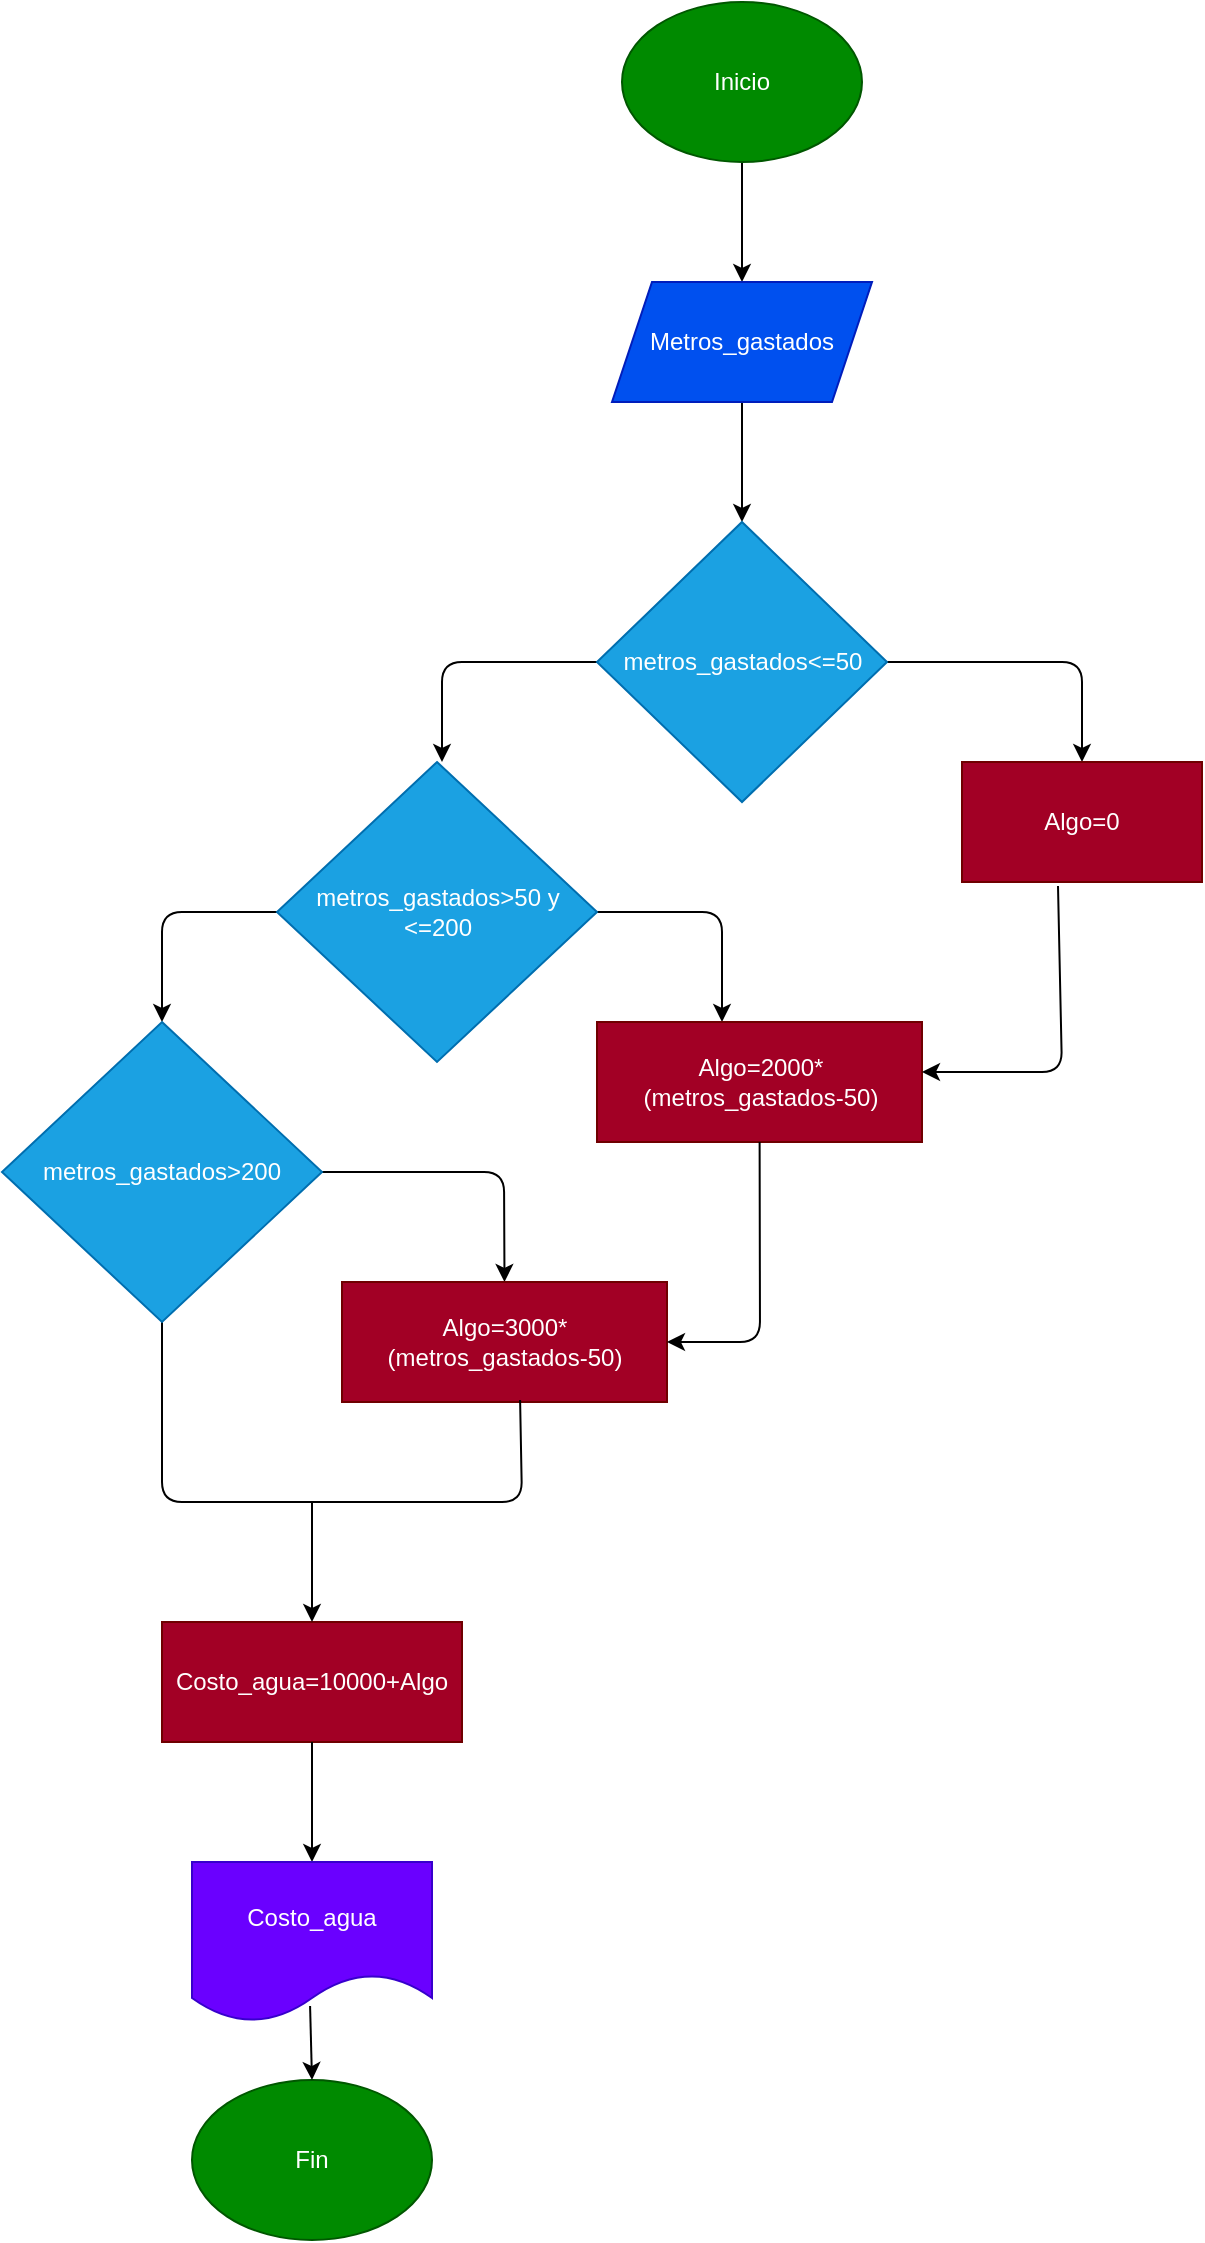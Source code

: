 <mxfile><diagram id="C03RkqjvlKq2NglgxAnV" name="Página-1"><mxGraphModel dx="1699" dy="537" grid="1" gridSize="10" guides="1" tooltips="1" connect="1" arrows="1" fold="1" page="1" pageScale="1" pageWidth="827" pageHeight="1169" math="0" shadow="0"><root><mxCell id="0"/><mxCell id="1" parent="0"/><mxCell id="3" style="edgeStyle=none;html=1;exitX=0.5;exitY=1;exitDx=0;exitDy=0;entryX=0.5;entryY=0;entryDx=0;entryDy=0;" parent="1" source="2" target="4" edge="1"><mxGeometry relative="1" as="geometry"><mxPoint x="310" y="160" as="targetPoint"/></mxGeometry></mxCell><mxCell id="2" value="Inicio" style="ellipse;whiteSpace=wrap;html=1;fillColor=#008a00;fontColor=#ffffff;strokeColor=#005700;" parent="1" vertex="1"><mxGeometry x="250" y="50" width="120" height="80" as="geometry"/></mxCell><mxCell id="8" style="edgeStyle=none;html=1;exitX=0.5;exitY=1;exitDx=0;exitDy=0;" parent="1" source="4" edge="1"><mxGeometry relative="1" as="geometry"><mxPoint x="310" y="310" as="targetPoint"/></mxGeometry></mxCell><mxCell id="4" value="Metros_gastados" style="shape=parallelogram;perimeter=parallelogramPerimeter;whiteSpace=wrap;html=1;fixedSize=1;fillColor=#0050ef;fontColor=#ffffff;strokeColor=#001DBC;" parent="1" vertex="1"><mxGeometry x="245" y="190" width="130" height="60" as="geometry"/></mxCell><mxCell id="10" style="edgeStyle=none;html=1;exitX=1;exitY=0.5;exitDx=0;exitDy=0;" parent="1" source="9" edge="1"><mxGeometry relative="1" as="geometry"><mxPoint x="480" y="430" as="targetPoint"/><Array as="points"><mxPoint x="480" y="380"/></Array></mxGeometry></mxCell><mxCell id="12" style="edgeStyle=none;html=1;exitX=0;exitY=0.5;exitDx=0;exitDy=0;" parent="1" source="9" edge="1"><mxGeometry relative="1" as="geometry"><mxPoint x="160" y="430" as="targetPoint"/><Array as="points"><mxPoint x="160" y="380"/></Array></mxGeometry></mxCell><mxCell id="9" value="metros_gastados&amp;lt;=50" style="rhombus;whiteSpace=wrap;html=1;fillColor=#1ba1e2;fontColor=#ffffff;strokeColor=#006EAF;" parent="1" vertex="1"><mxGeometry x="237.5" y="310" width="145" height="140" as="geometry"/></mxCell><mxCell id="11" value="Algo=0" style="rounded=0;whiteSpace=wrap;html=1;fillColor=#a20025;fontColor=#ffffff;strokeColor=#6F0000;" parent="1" vertex="1"><mxGeometry x="420" y="430" width="120" height="60" as="geometry"/></mxCell><mxCell id="14" style="edgeStyle=none;html=1;exitX=1;exitY=0.5;exitDx=0;exitDy=0;" parent="1" source="13" edge="1"><mxGeometry relative="1" as="geometry"><mxPoint x="300" y="560" as="targetPoint"/><Array as="points"><mxPoint x="300" y="505"/></Array></mxGeometry></mxCell><mxCell id="16" style="edgeStyle=none;html=1;exitX=0;exitY=0.5;exitDx=0;exitDy=0;" parent="1" source="13" edge="1"><mxGeometry relative="1" as="geometry"><mxPoint x="20" y="560" as="targetPoint"/><Array as="points"><mxPoint x="20" y="505"/></Array></mxGeometry></mxCell><mxCell id="13" value="metros_gastados&amp;gt;50 y &amp;lt;=200" style="rhombus;whiteSpace=wrap;html=1;fillColor=#1ba1e2;fontColor=#ffffff;strokeColor=#006EAF;" parent="1" vertex="1"><mxGeometry x="77.5" y="430" width="160" height="150" as="geometry"/></mxCell><mxCell id="15" value="Algo=2000*(metros_gastados-50)" style="rounded=0;whiteSpace=wrap;html=1;fillColor=#a20025;fontColor=#ffffff;strokeColor=#6F0000;" parent="1" vertex="1"><mxGeometry x="237.5" y="560" width="162.5" height="60" as="geometry"/></mxCell><mxCell id="19" style="edgeStyle=none;html=1;exitX=1;exitY=0.5;exitDx=0;exitDy=0;entryX=0.5;entryY=0;entryDx=0;entryDy=0;" parent="1" source="17" target="18" edge="1"><mxGeometry relative="1" as="geometry"><Array as="points"><mxPoint x="191" y="635"/></Array></mxGeometry></mxCell><mxCell id="20" style="edgeStyle=none;html=1;exitX=0.5;exitY=1;exitDx=0;exitDy=0;endArrow=none;endFill=0;" parent="1" source="17" edge="1"><mxGeometry relative="1" as="geometry"><mxPoint x="100" y="800" as="targetPoint"/><Array as="points"><mxPoint x="20" y="800"/></Array></mxGeometry></mxCell><mxCell id="17" value="metros_gastados&amp;gt;200" style="rhombus;whiteSpace=wrap;html=1;fillColor=#1ba1e2;fontColor=#ffffff;strokeColor=#006EAF;" parent="1" vertex="1"><mxGeometry x="-60" y="560" width="160" height="150" as="geometry"/></mxCell><mxCell id="18" value="Algo=3000*(metros_gastados-50)" style="rounded=0;whiteSpace=wrap;html=1;fillColor=#a20025;fontColor=#ffffff;strokeColor=#6F0000;" parent="1" vertex="1"><mxGeometry x="110" y="690" width="162.5" height="60" as="geometry"/></mxCell><mxCell id="21" value="Costo_agua=10000+Algo" style="rounded=0;whiteSpace=wrap;html=1;fillColor=#a20025;fontColor=#ffffff;strokeColor=#6F0000;" parent="1" vertex="1"><mxGeometry x="20" y="860" width="150" height="60" as="geometry"/></mxCell><mxCell id="22" style="edgeStyle=none;html=1;exitX=0.548;exitY=0.983;exitDx=0;exitDy=0;exitPerimeter=0;endArrow=none;endFill=0;" parent="1" source="18" edge="1"><mxGeometry relative="1" as="geometry"><mxPoint x="100" y="800" as="targetPoint"/><mxPoint x="30" y="720" as="sourcePoint"/><Array as="points"><mxPoint x="200" y="800"/></Array></mxGeometry></mxCell><mxCell id="25" value="" style="endArrow=classic;html=1;entryX=0.5;entryY=0;entryDx=0;entryDy=0;" parent="1" target="21" edge="1"><mxGeometry width="50" height="50" relative="1" as="geometry"><mxPoint x="95" y="800" as="sourcePoint"/><mxPoint x="50" y="820" as="targetPoint"/></mxGeometry></mxCell><mxCell id="26" value="" style="endArrow=classic;html=1;entryX=1;entryY=0.5;entryDx=0;entryDy=0;" parent="1" source="15" target="18" edge="1"><mxGeometry width="50" height="50" relative="1" as="geometry"><mxPoint x="360" y="730" as="sourcePoint"/><mxPoint x="410" y="680" as="targetPoint"/><Array as="points"><mxPoint x="319" y="720"/></Array></mxGeometry></mxCell><mxCell id="27" value="" style="endArrow=classic;html=1;entryX=1;entryY=0.5;entryDx=0;entryDy=0;exitX=0.4;exitY=1.033;exitDx=0;exitDy=0;exitPerimeter=0;" parent="1" source="11" edge="1"><mxGeometry width="50" height="50" relative="1" as="geometry"><mxPoint x="446.312" y="495" as="sourcePoint"/><mxPoint x="400" y="585" as="targetPoint"/><Array as="points"><mxPoint x="470" y="585"/></Array></mxGeometry></mxCell><mxCell id="28" value="" style="endArrow=classic;html=1;exitX=0.5;exitY=1;exitDx=0;exitDy=0;entryX=0.5;entryY=0;entryDx=0;entryDy=0;" parent="1" source="21" target="30" edge="1"><mxGeometry width="50" height="50" relative="1" as="geometry"><mxPoint x="90" y="1010" as="sourcePoint"/><mxPoint x="95" y="1000" as="targetPoint"/></mxGeometry></mxCell><mxCell id="30" value="Costo_agua" style="shape=document;whiteSpace=wrap;html=1;boundedLbl=1;fillColor=#6a00ff;fontColor=#ffffff;strokeColor=#3700CC;" parent="1" vertex="1"><mxGeometry x="35" y="980" width="120" height="80" as="geometry"/></mxCell><mxCell id="35" value="Fin" style="ellipse;whiteSpace=wrap;html=1;fillColor=#008a00;fontColor=#ffffff;strokeColor=#005700;" parent="1" vertex="1"><mxGeometry x="35" y="1089" width="120" height="80" as="geometry"/></mxCell><mxCell id="36" value="" style="endArrow=classic;html=1;entryX=0.5;entryY=0;entryDx=0;entryDy=0;exitX=0.492;exitY=0.9;exitDx=0;exitDy=0;exitPerimeter=0;" parent="1" source="30" target="35" edge="1"><mxGeometry width="50" height="50" relative="1" as="geometry"><mxPoint x="50" y="1100" as="sourcePoint"/><mxPoint x="100" y="1050" as="targetPoint"/></mxGeometry></mxCell></root></mxGraphModel></diagram></mxfile>